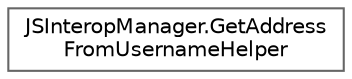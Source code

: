 digraph "Graphical Class Hierarchy"
{
 // LATEX_PDF_SIZE
  bgcolor="transparent";
  edge [fontname=Helvetica,fontsize=10,labelfontname=Helvetica,labelfontsize=10];
  node [fontname=Helvetica,fontsize=10,shape=box,height=0.2,width=0.4];
  rankdir="LR";
  Node0 [id="Node000000",label="JSInteropManager.GetAddress\lFromUsernameHelper",height=0.2,width=0.4,color="grey40", fillcolor="white", style="filled",URL="$class_j_s_interop_manager_1_1_get_address_from_username_helper.html",tooltip=" "];
}
